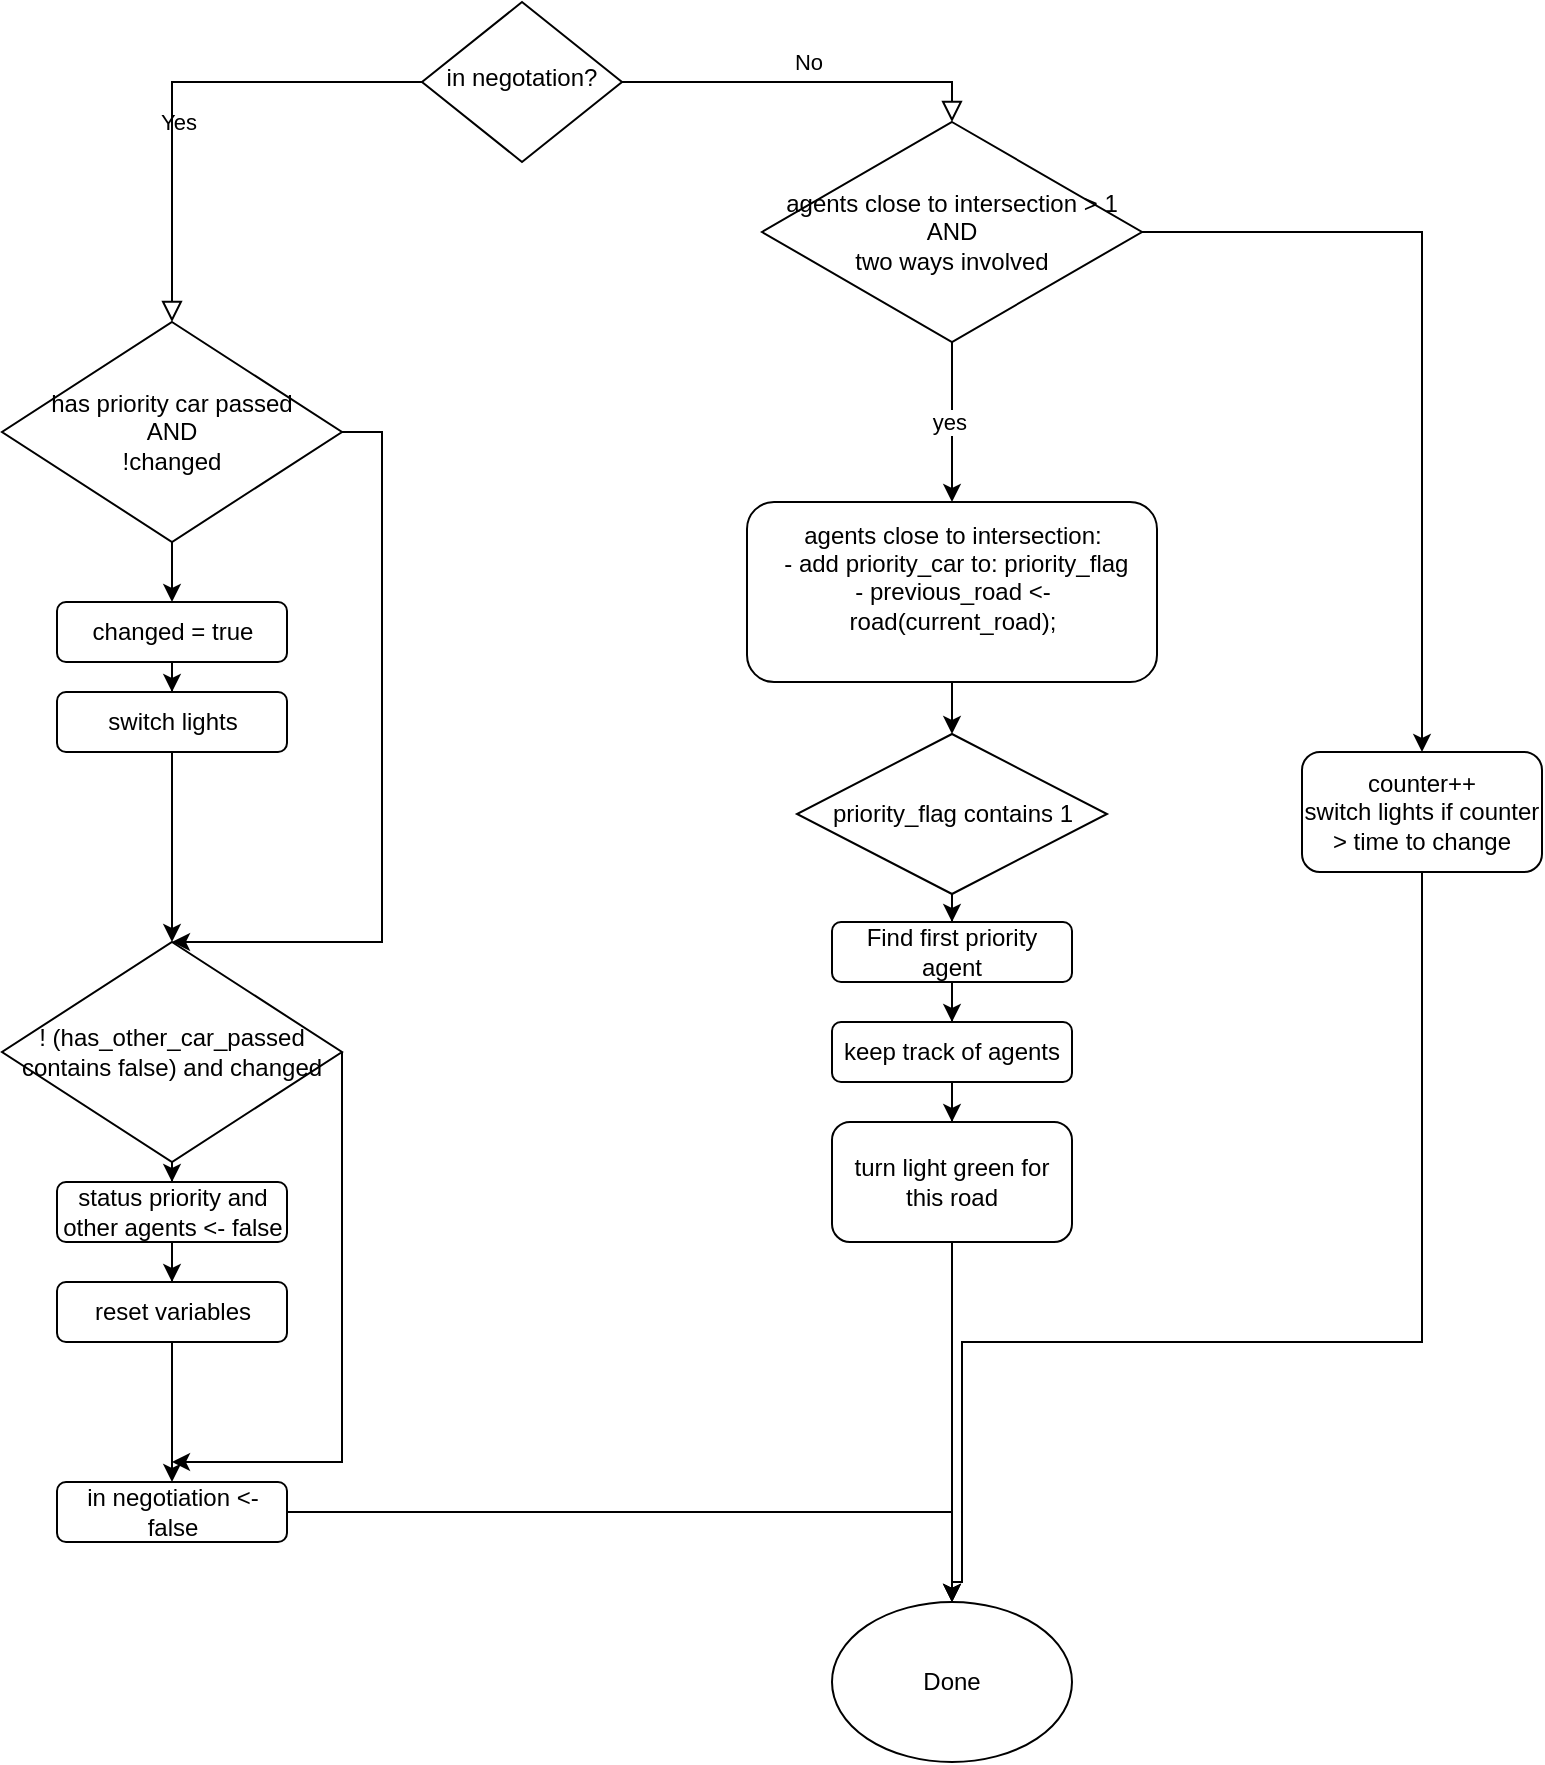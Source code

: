 <mxfile version="17.4.0" type="device"><diagram id="C5RBs43oDa-KdzZeNtuy" name="Page-1"><mxGraphModel dx="1265" dy="924" grid="1" gridSize="10" guides="1" tooltips="1" connect="1" arrows="1" fold="1" page="1" pageScale="1" pageWidth="827" pageHeight="1169" math="0" shadow="0"><root><mxCell id="WIyWlLk6GJQsqaUBKTNV-0"/><mxCell id="WIyWlLk6GJQsqaUBKTNV-1" parent="WIyWlLk6GJQsqaUBKTNV-0"/><mxCell id="WIyWlLk6GJQsqaUBKTNV-4" value="Yes" style="rounded=0;html=1;jettySize=auto;orthogonalLoop=1;fontSize=11;endArrow=block;endFill=0;endSize=8;strokeWidth=1;shadow=0;labelBackgroundColor=none;edgeStyle=orthogonalEdgeStyle;entryX=0.5;entryY=0;entryDx=0;entryDy=0;" parent="WIyWlLk6GJQsqaUBKTNV-1" source="WIyWlLk6GJQsqaUBKTNV-6" target="upMFFykcwZv297zWMl-k-2" edge="1"><mxGeometry y="20" relative="1" as="geometry"><mxPoint as="offset"/><mxPoint x="250" y="300" as="targetPoint"/></mxGeometry></mxCell><mxCell id="WIyWlLk6GJQsqaUBKTNV-5" value="No" style="edgeStyle=orthogonalEdgeStyle;rounded=0;html=1;jettySize=auto;orthogonalLoop=1;fontSize=11;endArrow=block;endFill=0;endSize=8;strokeWidth=1;shadow=0;labelBackgroundColor=none;entryX=0.5;entryY=0;entryDx=0;entryDy=0;" parent="WIyWlLk6GJQsqaUBKTNV-1" source="WIyWlLk6GJQsqaUBKTNV-6" target="upMFFykcwZv297zWMl-k-19" edge="1"><mxGeometry y="10" relative="1" as="geometry"><mxPoint as="offset"/><mxPoint x="570" y="200" as="targetPoint"/></mxGeometry></mxCell><mxCell id="WIyWlLk6GJQsqaUBKTNV-6" value="in negotation?" style="rhombus;whiteSpace=wrap;html=1;shadow=0;fontFamily=Helvetica;fontSize=12;align=center;strokeWidth=1;spacing=6;spacingTop=-4;" parent="WIyWlLk6GJQsqaUBKTNV-1" vertex="1"><mxGeometry x="360" y="160" width="100" height="80" as="geometry"/></mxCell><mxCell id="upMFFykcwZv297zWMl-k-5" style="edgeStyle=orthogonalEdgeStyle;rounded=0;orthogonalLoop=1;jettySize=auto;html=1;" edge="1" parent="WIyWlLk6GJQsqaUBKTNV-1" source="upMFFykcwZv297zWMl-k-2" target="upMFFykcwZv297zWMl-k-4"><mxGeometry relative="1" as="geometry"/></mxCell><mxCell id="upMFFykcwZv297zWMl-k-11" style="edgeStyle=orthogonalEdgeStyle;rounded=0;orthogonalLoop=1;jettySize=auto;html=1;exitX=1;exitY=0.5;exitDx=0;exitDy=0;entryX=0.5;entryY=0;entryDx=0;entryDy=0;" edge="1" parent="WIyWlLk6GJQsqaUBKTNV-1" source="upMFFykcwZv297zWMl-k-2" target="upMFFykcwZv297zWMl-k-9"><mxGeometry relative="1" as="geometry"><Array as="points"><mxPoint x="340" y="375"/><mxPoint x="340" y="630"/></Array></mxGeometry></mxCell><mxCell id="upMFFykcwZv297zWMl-k-2" value="has priority car passed&lt;br&gt;AND&lt;br&gt;!changed" style="rhombus;whiteSpace=wrap;html=1;" vertex="1" parent="WIyWlLk6GJQsqaUBKTNV-1"><mxGeometry x="150" y="320" width="170" height="110" as="geometry"/></mxCell><mxCell id="upMFFykcwZv297zWMl-k-8" style="edgeStyle=orthogonalEdgeStyle;rounded=0;orthogonalLoop=1;jettySize=auto;html=1;entryX=0.5;entryY=0;entryDx=0;entryDy=0;" edge="1" parent="WIyWlLk6GJQsqaUBKTNV-1" source="upMFFykcwZv297zWMl-k-4" target="upMFFykcwZv297zWMl-k-7"><mxGeometry relative="1" as="geometry"/></mxCell><mxCell id="upMFFykcwZv297zWMl-k-4" value="changed = true" style="rounded=1;whiteSpace=wrap;html=1;" vertex="1" parent="WIyWlLk6GJQsqaUBKTNV-1"><mxGeometry x="177.5" y="460" width="115" height="30" as="geometry"/></mxCell><mxCell id="upMFFykcwZv297zWMl-k-10" style="edgeStyle=orthogonalEdgeStyle;rounded=0;orthogonalLoop=1;jettySize=auto;html=1;exitX=0.5;exitY=1;exitDx=0;exitDy=0;" edge="1" parent="WIyWlLk6GJQsqaUBKTNV-1" source="upMFFykcwZv297zWMl-k-7" target="upMFFykcwZv297zWMl-k-9"><mxGeometry relative="1" as="geometry"/></mxCell><mxCell id="upMFFykcwZv297zWMl-k-7" value="switch lights" style="rounded=1;whiteSpace=wrap;html=1;" vertex="1" parent="WIyWlLk6GJQsqaUBKTNV-1"><mxGeometry x="177.5" y="505" width="115" height="30" as="geometry"/></mxCell><mxCell id="upMFFykcwZv297zWMl-k-13" style="edgeStyle=orthogonalEdgeStyle;rounded=0;orthogonalLoop=1;jettySize=auto;html=1;" edge="1" parent="WIyWlLk6GJQsqaUBKTNV-1" source="upMFFykcwZv297zWMl-k-9" target="upMFFykcwZv297zWMl-k-12"><mxGeometry relative="1" as="geometry"/></mxCell><mxCell id="upMFFykcwZv297zWMl-k-45" style="edgeStyle=orthogonalEdgeStyle;rounded=0;orthogonalLoop=1;jettySize=auto;html=1;exitX=1;exitY=0.5;exitDx=0;exitDy=0;" edge="1" parent="WIyWlLk6GJQsqaUBKTNV-1" source="upMFFykcwZv297zWMl-k-9"><mxGeometry relative="1" as="geometry"><mxPoint x="235" y="890" as="targetPoint"/><Array as="points"><mxPoint x="320" y="890"/></Array></mxGeometry></mxCell><mxCell id="upMFFykcwZv297zWMl-k-9" value="! (has_other_car_passed contains false) and changed" style="rhombus;whiteSpace=wrap;html=1;" vertex="1" parent="WIyWlLk6GJQsqaUBKTNV-1"><mxGeometry x="150" y="630" width="170" height="110" as="geometry"/></mxCell><mxCell id="upMFFykcwZv297zWMl-k-43" style="edgeStyle=orthogonalEdgeStyle;rounded=0;orthogonalLoop=1;jettySize=auto;html=1;entryX=0.5;entryY=0;entryDx=0;entryDy=0;" edge="1" parent="WIyWlLk6GJQsqaUBKTNV-1" source="upMFFykcwZv297zWMl-k-12" target="upMFFykcwZv297zWMl-k-42"><mxGeometry relative="1" as="geometry"/></mxCell><mxCell id="upMFFykcwZv297zWMl-k-12" value="status priority and other agents &amp;lt;- false" style="rounded=1;whiteSpace=wrap;html=1;" vertex="1" parent="WIyWlLk6GJQsqaUBKTNV-1"><mxGeometry x="177.5" y="750" width="115" height="30" as="geometry"/></mxCell><mxCell id="upMFFykcwZv297zWMl-k-29" style="edgeStyle=orthogonalEdgeStyle;rounded=0;orthogonalLoop=1;jettySize=auto;html=1;" edge="1" parent="WIyWlLk6GJQsqaUBKTNV-1" source="upMFFykcwZv297zWMl-k-15" target="upMFFykcwZv297zWMl-k-31"><mxGeometry relative="1" as="geometry"><mxPoint x="530" y="875" as="targetPoint"/></mxGeometry></mxCell><mxCell id="upMFFykcwZv297zWMl-k-15" value="in negotiation &amp;lt;- false" style="rounded=1;whiteSpace=wrap;html=1;" vertex="1" parent="WIyWlLk6GJQsqaUBKTNV-1"><mxGeometry x="177.5" y="900" width="115" height="30" as="geometry"/></mxCell><mxCell id="upMFFykcwZv297zWMl-k-21" value="yes&amp;nbsp;" style="edgeStyle=orthogonalEdgeStyle;rounded=0;orthogonalLoop=1;jettySize=auto;html=1;entryX=0.5;entryY=0;entryDx=0;entryDy=0;" edge="1" parent="WIyWlLk6GJQsqaUBKTNV-1" source="upMFFykcwZv297zWMl-k-19" target="upMFFykcwZv297zWMl-k-20"><mxGeometry relative="1" as="geometry"/></mxCell><mxCell id="upMFFykcwZv297zWMl-k-26" style="edgeStyle=orthogonalEdgeStyle;rounded=0;orthogonalLoop=1;jettySize=auto;html=1;exitX=1;exitY=0.5;exitDx=0;exitDy=0;entryX=0.5;entryY=0;entryDx=0;entryDy=0;" edge="1" parent="WIyWlLk6GJQsqaUBKTNV-1" source="upMFFykcwZv297zWMl-k-19" target="upMFFykcwZv297zWMl-k-25"><mxGeometry relative="1" as="geometry"/></mxCell><mxCell id="upMFFykcwZv297zWMl-k-19" value="agents close to intersection &amp;gt; 1&lt;br&gt;AND&lt;br&gt;two ways involved" style="rhombus;whiteSpace=wrap;html=1;" vertex="1" parent="WIyWlLk6GJQsqaUBKTNV-1"><mxGeometry x="530" y="220" width="190" height="110" as="geometry"/></mxCell><mxCell id="upMFFykcwZv297zWMl-k-23" style="edgeStyle=orthogonalEdgeStyle;rounded=0;orthogonalLoop=1;jettySize=auto;html=1;entryX=0.5;entryY=0;entryDx=0;entryDy=0;" edge="1" parent="WIyWlLk6GJQsqaUBKTNV-1" source="upMFFykcwZv297zWMl-k-20" target="upMFFykcwZv297zWMl-k-22"><mxGeometry relative="1" as="geometry"/></mxCell><mxCell id="upMFFykcwZv297zWMl-k-20" value="agents close to intersection:&lt;br&gt;&amp;nbsp;-&amp;nbsp;add priority_car to: priority_flag&lt;br&gt;-&amp;nbsp;previous_road &amp;lt;- road(current_road);&lt;br&gt;&lt;span style=&quot;color: rgba(0 , 0 , 0 , 0) ; font-family: monospace ; font-size: 0px&quot;&gt;-%3CmxGraphModel%3E%3Croot%3E%3CmxCell%20id%3D%220%22%2F%3E%3CmxCell%20id%3D%221%22%20parent%3D%220%22%2F%3E%3CmxCell%20id%3D%222%22%20value%3D%22status%20priority%20and%20other%20agents%20%26amp%3Blt%3B-%20false%22%20style%3D%22rounded%3D1%3BwhiteSpace%3Dwrap%3Bhtml%3D1%3B%22%20vertex%3D%221%22%20parent%3D%221%22%3E%3CmxGeometry%20x%3D%22177.5%22%20y%3D%22770%22%20width%3D%22115%22%20height%3D%2230%22%20as%3D%22geometry%22%2F%3E%3C%2FmxCell%3E%3C%2Froot%3E%3C%2FmxGraphModel%3E&lt;/span&gt;" style="rounded=1;whiteSpace=wrap;html=1;" vertex="1" parent="WIyWlLk6GJQsqaUBKTNV-1"><mxGeometry x="522.5" y="410" width="205" height="90" as="geometry"/></mxCell><mxCell id="upMFFykcwZv297zWMl-k-28" style="edgeStyle=orthogonalEdgeStyle;rounded=0;orthogonalLoop=1;jettySize=auto;html=1;entryX=0.5;entryY=0;entryDx=0;entryDy=0;" edge="1" parent="WIyWlLk6GJQsqaUBKTNV-1" source="upMFFykcwZv297zWMl-k-22" target="upMFFykcwZv297zWMl-k-35"><mxGeometry relative="1" as="geometry"><mxPoint x="625" y="800" as="targetPoint"/></mxGeometry></mxCell><mxCell id="upMFFykcwZv297zWMl-k-22" value="priority_flag contains 1" style="rhombus;whiteSpace=wrap;html=1;" vertex="1" parent="WIyWlLk6GJQsqaUBKTNV-1"><mxGeometry x="547.5" y="526" width="155" height="80" as="geometry"/></mxCell><mxCell id="upMFFykcwZv297zWMl-k-27" style="edgeStyle=orthogonalEdgeStyle;rounded=0;orthogonalLoop=1;jettySize=auto;html=1;entryX=0.5;entryY=0;entryDx=0;entryDy=0;" edge="1" parent="WIyWlLk6GJQsqaUBKTNV-1" source="upMFFykcwZv297zWMl-k-25" target="upMFFykcwZv297zWMl-k-31"><mxGeometry relative="1" as="geometry"><mxPoint x="590" y="940" as="targetPoint"/><Array as="points"><mxPoint x="860" y="830"/><mxPoint x="630" y="830"/><mxPoint x="630" y="950"/></Array></mxGeometry></mxCell><mxCell id="upMFFykcwZv297zWMl-k-25" value="counter++&lt;br&gt;switch lights if counter &amp;gt; time to change" style="rounded=1;whiteSpace=wrap;html=1;" vertex="1" parent="WIyWlLk6GJQsqaUBKTNV-1"><mxGeometry x="800" y="535" width="120" height="60" as="geometry"/></mxCell><mxCell id="upMFFykcwZv297zWMl-k-31" value="Done" style="ellipse;whiteSpace=wrap;html=1;" vertex="1" parent="WIyWlLk6GJQsqaUBKTNV-1"><mxGeometry x="565" y="960" width="120" height="80" as="geometry"/></mxCell><mxCell id="upMFFykcwZv297zWMl-k-34" style="edgeStyle=orthogonalEdgeStyle;rounded=0;orthogonalLoop=1;jettySize=auto;html=1;" edge="1" parent="WIyWlLk6GJQsqaUBKTNV-1" source="upMFFykcwZv297zWMl-k-33" target="upMFFykcwZv297zWMl-k-31"><mxGeometry relative="1" as="geometry"/></mxCell><mxCell id="upMFFykcwZv297zWMl-k-33" value="turn light green for this road" style="rounded=1;whiteSpace=wrap;html=1;" vertex="1" parent="WIyWlLk6GJQsqaUBKTNV-1"><mxGeometry x="565" y="720" width="120" height="60" as="geometry"/></mxCell><mxCell id="upMFFykcwZv297zWMl-k-40" style="edgeStyle=orthogonalEdgeStyle;rounded=0;orthogonalLoop=1;jettySize=auto;html=1;entryX=0.5;entryY=0;entryDx=0;entryDy=0;" edge="1" parent="WIyWlLk6GJQsqaUBKTNV-1" source="upMFFykcwZv297zWMl-k-35" target="upMFFykcwZv297zWMl-k-38"><mxGeometry relative="1" as="geometry"/></mxCell><mxCell id="upMFFykcwZv297zWMl-k-35" value="Find first priority agent" style="rounded=1;whiteSpace=wrap;html=1;" vertex="1" parent="WIyWlLk6GJQsqaUBKTNV-1"><mxGeometry x="565" y="620" width="120" height="30" as="geometry"/></mxCell><mxCell id="upMFFykcwZv297zWMl-k-41" style="edgeStyle=orthogonalEdgeStyle;rounded=0;orthogonalLoop=1;jettySize=auto;html=1;entryX=0.5;entryY=0;entryDx=0;entryDy=0;" edge="1" parent="WIyWlLk6GJQsqaUBKTNV-1" source="upMFFykcwZv297zWMl-k-38" target="upMFFykcwZv297zWMl-k-33"><mxGeometry relative="1" as="geometry"/></mxCell><mxCell id="upMFFykcwZv297zWMl-k-38" value="keep track of agents" style="rounded=1;whiteSpace=wrap;html=1;" vertex="1" parent="WIyWlLk6GJQsqaUBKTNV-1"><mxGeometry x="565" y="670" width="120" height="30" as="geometry"/></mxCell><mxCell id="upMFFykcwZv297zWMl-k-44" style="edgeStyle=orthogonalEdgeStyle;rounded=0;orthogonalLoop=1;jettySize=auto;html=1;entryX=0.5;entryY=0;entryDx=0;entryDy=0;" edge="1" parent="WIyWlLk6GJQsqaUBKTNV-1" source="upMFFykcwZv297zWMl-k-42" target="upMFFykcwZv297zWMl-k-15"><mxGeometry relative="1" as="geometry"/></mxCell><mxCell id="upMFFykcwZv297zWMl-k-42" value="reset variables" style="rounded=1;whiteSpace=wrap;html=1;" vertex="1" parent="WIyWlLk6GJQsqaUBKTNV-1"><mxGeometry x="177.5" y="800" width="115" height="30" as="geometry"/></mxCell></root></mxGraphModel></diagram></mxfile>